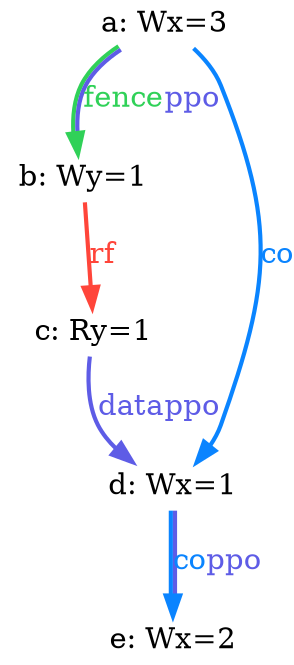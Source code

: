 digraph G {

splines=spline;
pad="0.000000";


/* the unlocked events */
eiid0 [label="a: Wx=3", shape="none", fontsize=14, pos="2.000000,2.250000!", fixedsize="false", height="0.222222", width="1.111112"];
eiid1 [label="b: Wy=1", shape="none", fontsize=14, pos="2.000000,1.125000!", fixedsize="false", height="0.222222", width="1.111112"];
eiid2 [label="c: Ry=1", shape="none", fontsize=14, pos="5.000000,2.250000!", fixedsize="false", height="0.222222", width="1.111112"];
eiid3 [label="d: Wx=1", shape="none", fontsize=14, pos="5.000000,1.125000!", fixedsize="false", height="0.222222", width="1.111112"];
eiid4 [label="e: Wx=2", shape="none", fontsize=14, pos="5.000000,0.000000!", fixedsize="false", height="0.222222", width="1.111112"];

/* the intra_causality_data edges */


/* the intra_causality_control edges */

/* the poi edges */
/* the rfmap edges */


/* The viewed-before edges */
eiid0 -> eiid1 [label=<<font color="#30D158">fence</font><font color="#5E5CE6">ppo</font>>, color="#30D158:#5E5CE6", fontsize=14, penwidth="2.000000", arrowsize="1.000000"];
eiid0 -> eiid3 [label=<<font color="#0A84FF">co</font>>, color="#0A84FF", fontsize=14, penwidth="2.000000", arrowsize="1.000000"];
eiid1 -> eiid2 [label=<<font color="#FF453A">rf</font>>, color="#FF453A", fontsize=14, penwidth="2.000000", arrowsize="1.000000"];
eiid2 -> eiid3 [label=<<font color="#5E5CE6">data</font><font color="#5E5CE6">ppo</font>>, color="#5E5CE6", fontsize=14, penwidth="2.000000", arrowsize="1.000000"];
eiid3 -> eiid4 [label=<<font color="#0A84FF">co</font><font color="#5E5CE6">ppo</font>>, color="#0A84FF:#5E5CE6", fontsize=14, penwidth="2.000000", arrowsize="1.000000"];
}
